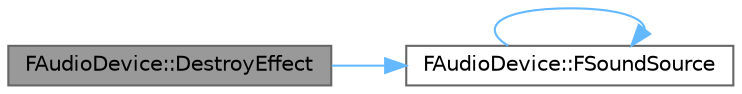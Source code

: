 digraph "FAudioDevice::DestroyEffect"
{
 // INTERACTIVE_SVG=YES
 // LATEX_PDF_SIZE
  bgcolor="transparent";
  edge [fontname=Helvetica,fontsize=10,labelfontname=Helvetica,labelfontsize=10];
  node [fontname=Helvetica,fontsize=10,shape=box,height=0.2,width=0.4];
  rankdir="LR";
  Node1 [id="Node000001",label="FAudioDevice::DestroyEffect",height=0.2,width=0.4,color="gray40", fillcolor="grey60", style="filled", fontcolor="black",tooltip="Platform dependent call to destroy any effect related data."];
  Node1 -> Node2 [id="edge1_Node000001_Node000002",color="steelblue1",style="solid",tooltip=" "];
  Node2 [id="Node000002",label="FAudioDevice::FSoundSource",height=0.2,width=0.4,color="grey40", fillcolor="white", style="filled",URL="$d7/db1/classFAudioDevice.html#a365d700efb1c5577a65d4edecdf05244",tooltip=" "];
  Node2 -> Node2 [id="edge2_Node000002_Node000002",color="steelblue1",style="solid",tooltip=" "];
}
